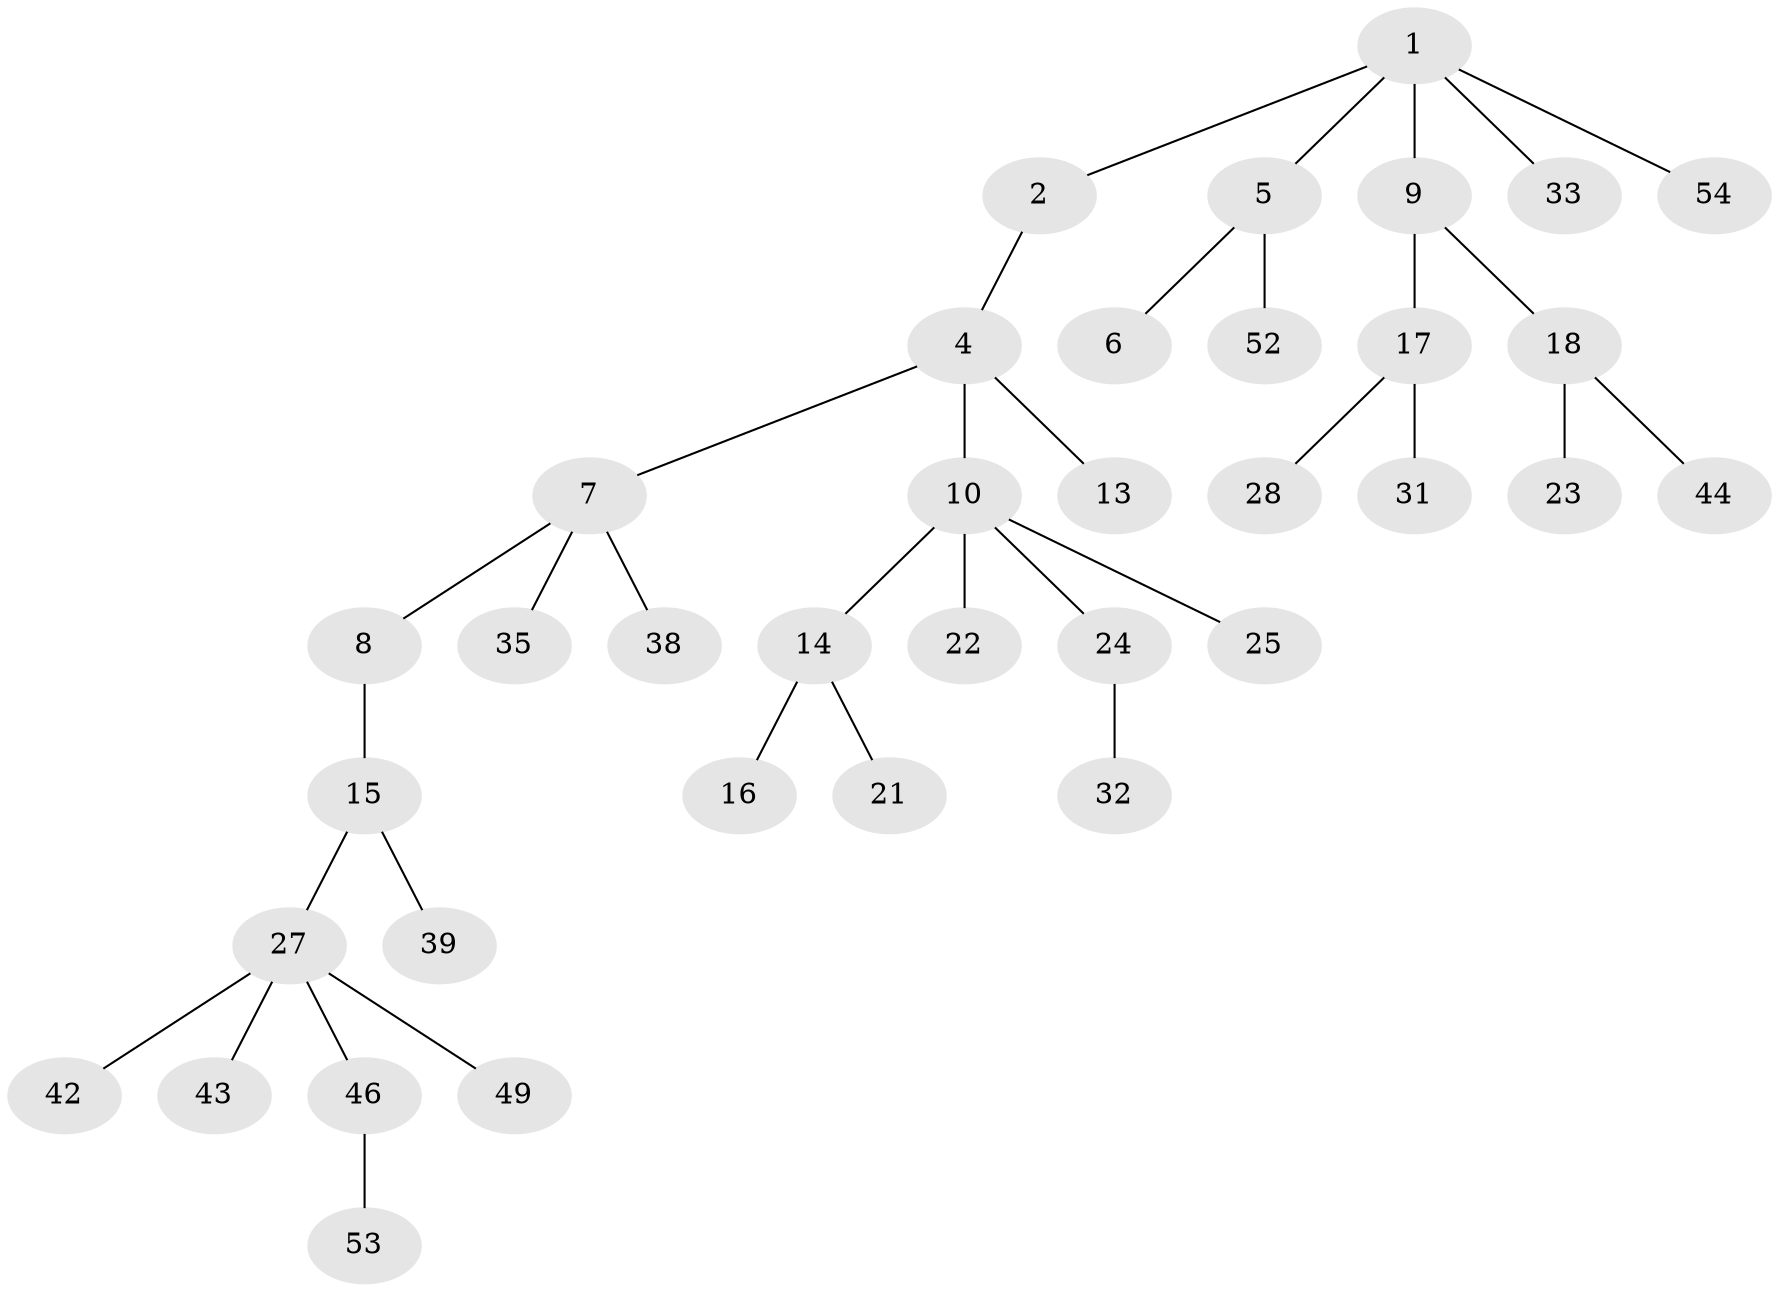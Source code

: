 // original degree distribution, {3: 0.14545454545454545, 4: 0.10909090909090909, 5: 0.03636363636363636, 1: 0.509090909090909, 2: 0.2}
// Generated by graph-tools (version 1.1) at 2025/11/02/27/25 16:11:27]
// undirected, 36 vertices, 35 edges
graph export_dot {
graph [start="1"]
  node [color=gray90,style=filled];
  1 [super="+3"];
  2 [super="+11"];
  4 [super="+48"];
  5 [super="+51"];
  6;
  7;
  8 [super="+26"];
  9;
  10 [super="+12"];
  13;
  14 [super="+30"];
  15 [super="+40"];
  16 [super="+41"];
  17 [super="+19"];
  18 [super="+20"];
  21 [super="+55"];
  22;
  23;
  24 [super="+29"];
  25 [super="+34"];
  27 [super="+36"];
  28;
  31;
  32;
  33;
  35 [super="+37"];
  38 [super="+45"];
  39;
  42;
  43;
  44 [super="+47"];
  46 [super="+50"];
  49;
  52;
  53;
  54;
  1 -- 2;
  1 -- 54;
  1 -- 5;
  1 -- 9;
  1 -- 33;
  2 -- 4;
  4 -- 7;
  4 -- 10;
  4 -- 13;
  5 -- 6;
  5 -- 52;
  7 -- 8;
  7 -- 35;
  7 -- 38;
  8 -- 15;
  9 -- 17;
  9 -- 18;
  10 -- 25;
  10 -- 24;
  10 -- 14;
  10 -- 22;
  14 -- 16;
  14 -- 21;
  15 -- 27;
  15 -- 39;
  17 -- 28;
  17 -- 31;
  18 -- 44;
  18 -- 23;
  24 -- 32;
  27 -- 42;
  27 -- 46;
  27 -- 49;
  27 -- 43;
  46 -- 53;
}
